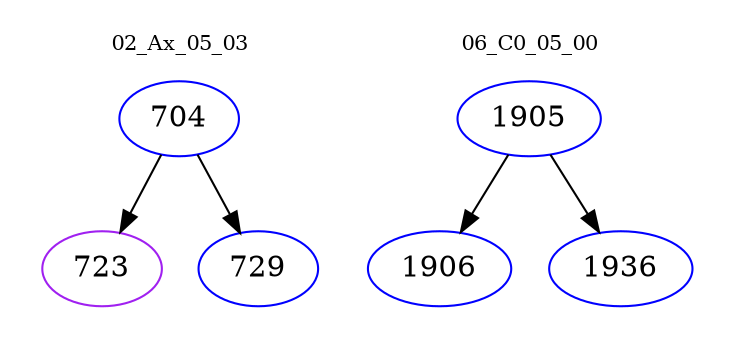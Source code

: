 digraph{
subgraph cluster_0 {
color = white
label = "02_Ax_05_03";
fontsize=10;
T0_704 [label="704", color="blue"]
T0_704 -> T0_723 [color="black"]
T0_723 [label="723", color="purple"]
T0_704 -> T0_729 [color="black"]
T0_729 [label="729", color="blue"]
}
subgraph cluster_1 {
color = white
label = "06_C0_05_00";
fontsize=10;
T1_1905 [label="1905", color="blue"]
T1_1905 -> T1_1906 [color="black"]
T1_1906 [label="1906", color="blue"]
T1_1905 -> T1_1936 [color="black"]
T1_1936 [label="1936", color="blue"]
}
}
